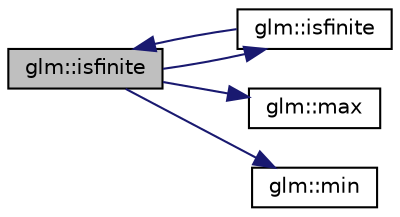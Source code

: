 digraph "glm::isfinite"
{
 // LATEX_PDF_SIZE
  edge [fontname="Helvetica",fontsize="10",labelfontname="Helvetica",labelfontsize="10"];
  node [fontname="Helvetica",fontsize="10",shape=record];
  rankdir="LR";
  Node1 [label="glm::isfinite",height=0.2,width=0.4,color="black", fillcolor="grey75", style="filled", fontcolor="black",tooltip="Test whether or not a scalar or each vector component is a finite value. (From GLM_GTX_compatibility)"];
  Node1 -> Node2 [color="midnightblue",fontsize="10",style="solid",fontname="Helvetica"];
  Node2 [label="glm::isfinite",height=0.2,width=0.4,color="black", fillcolor="white", style="filled",URL="$group__gtx__compatibility.html#ga8c6a59e2f2ac84fba0c5932f1c35bf7a",tooltip="Test whether or not a scalar or each vector component is a finite value. (From GLM_GTX_compatibility)"];
  Node2 -> Node1 [color="midnightblue",fontsize="10",style="solid",fontname="Helvetica"];
  Node1 -> Node3 [color="midnightblue",fontsize="10",style="solid",fontname="Helvetica"];
  Node3 [label="glm::max",height=0.2,width=0.4,color="black", fillcolor="white", style="filled",URL="$group__core__func__common.html#ga98caa7f95a94c86a86ebce893a45326c",tooltip=" "];
  Node1 -> Node4 [color="midnightblue",fontsize="10",style="solid",fontname="Helvetica"];
  Node4 [label="glm::min",height=0.2,width=0.4,color="black", fillcolor="white", style="filled",URL="$group__core__func__common.html#ga2c2bde1cec025b7ddff83c74a1113719",tooltip=" "];
}
